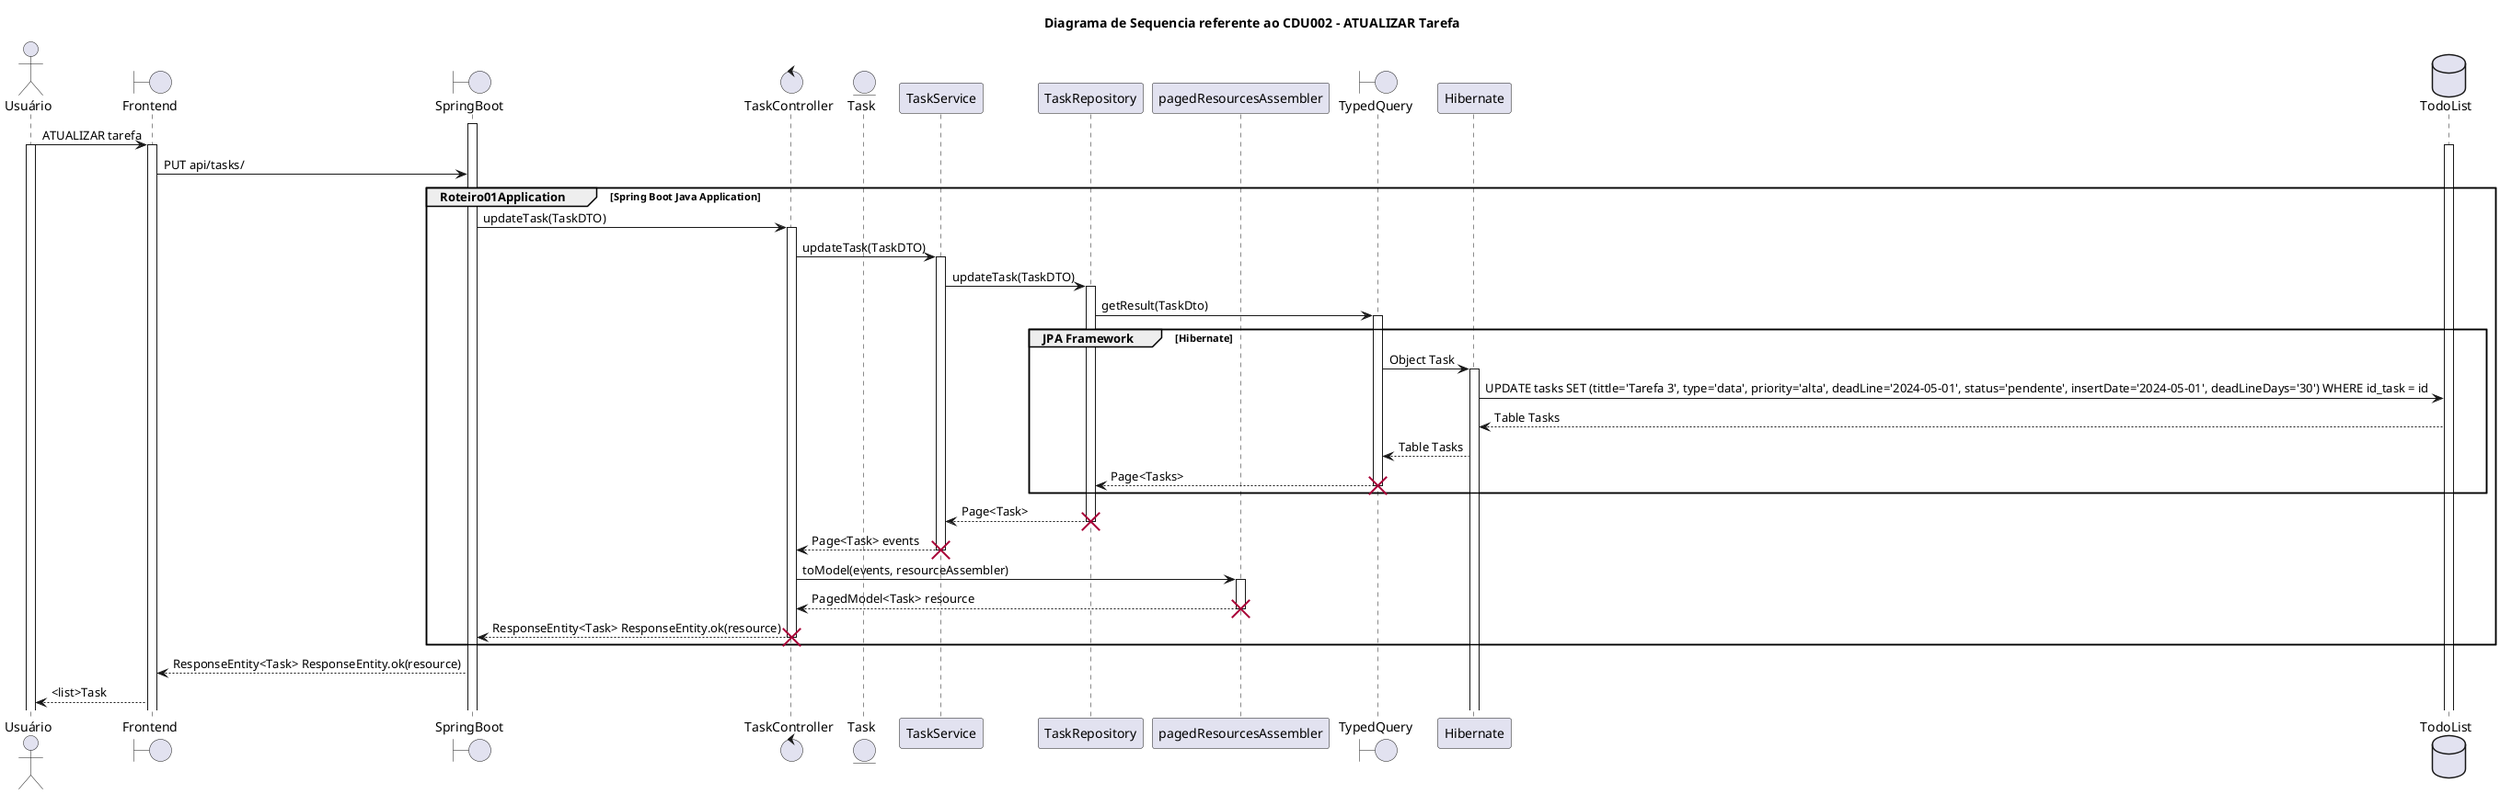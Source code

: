 @startuml
title Diagrama de Sequencia referente ao CDU002 - ATUALIZAR Tarefa
actor Usuário
Boundary Frontend
Boundary SpringBoot
Control TaskController
Entity Task
Participant TaskService
Participant TaskRepository
Participant pagedResourcesAssembler
Boundary TypedQuery
Participant Hibernate
Database TodoList
activate SpringBoot
Usuário -> Frontend: ATUALIZAR tarefa
activate Usuário
activate Frontend
activate TodoList
Frontend -> SpringBoot: PUT api/tasks/
group Roteiro01Application [Spring Boot Java Application]
SpringBoot -> TaskController: updateTask(TaskDTO)
activate TaskController
TaskController -> TaskService: updateTask(TaskDTO)
activate TaskService
TaskService -> TaskRepository: updateTask(TaskDTO)
activate TaskRepository
TaskRepository -> TypedQuery: getResult(TaskDto)
group JPA Framework[Hibernate]
Activate TypedQuery
TypedQuery -> Hibernate: Object Task
Activate Hibernate
Hibernate -> TodoList: UPDATE tasks SET (tittle='Tarefa 3', type='data', priority='alta', deadLine='2024-05-01', status='pendente', insertDate='2024-05-01', deadLineDays='30') WHERE id_task = id
TodoList --> Hibernate: Table Tasks
Hibernate --> TypedQuery: Table Tasks
TypedQuery --> TaskRepository: Page<Tasks>
destroy TypedQuery
end
TaskRepository --> TaskService: Page<Task>
destroy TaskRepository
TaskService -->TaskController: Page<Task> events
destroy TaskService
TaskController -> pagedResourcesAssembler: toModel(events, resourceAssembler)
activate pagedResourcesAssembler
pagedResourcesAssembler --> TaskController: PagedModel<Task> resource
destroy pagedResourcesAssembler
TaskController --> SpringBoot: ResponseEntity<Task> ResponseEntity.ok(resource)
destroy TaskController
end
SpringBoot --> Frontend : ResponseEntity<Task> ResponseEntity.ok(resource)
Frontend --> Usuário: <list>Task
@enduml